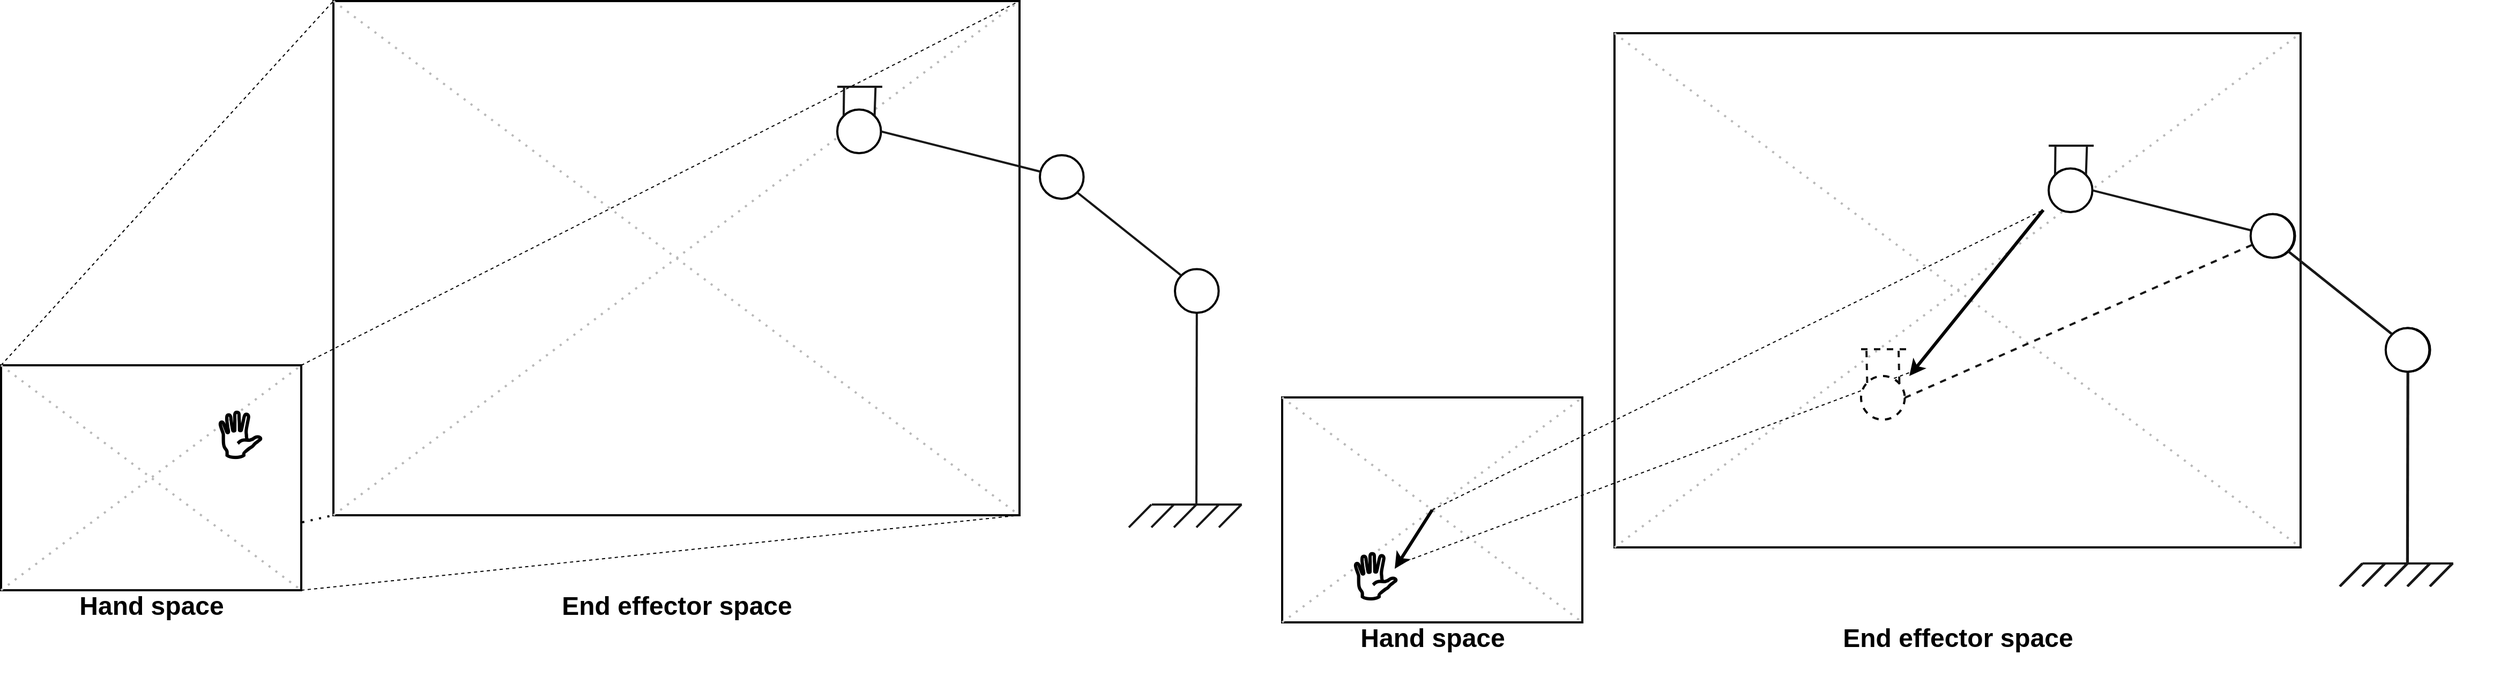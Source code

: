 <mxfile version="20.3.0" type="device"><diagram id="L-NpVpmuaEqa1l81kuw3" name="Page-1"><mxGraphModel dx="2585" dy="1602" grid="1" gridSize="5" guides="1" tooltips="1" connect="1" arrows="1" fold="1" page="1" pageScale="1" pageWidth="3300" pageHeight="4681" math="0" shadow="0"><root><mxCell id="0"/><mxCell id="1" parent="0"/><mxCell id="5AlNeJW1zDIWm9PT4naR-1" value="" style="whiteSpace=wrap;html=1;imageAspect=0;imageWidth=24;aspect=fixed;strokeWidth=2;" vertex="1" parent="1"><mxGeometry x="710" y="220" width="640" height="480" as="geometry"/></mxCell><mxCell id="5AlNeJW1zDIWm9PT4naR-3" value="" style="endArrow=none;dashed=1;html=1;rounded=0;exitX=0;exitY=0;exitDx=0;exitDy=0;entryX=0;entryY=0;entryDx=0;entryDy=0;" edge="1" parent="1" source="5AlNeJW1zDIWm9PT4naR-2" target="5AlNeJW1zDIWm9PT4naR-1"><mxGeometry width="50" height="50" relative="1" as="geometry"><mxPoint x="730" y="590" as="sourcePoint"/><mxPoint x="780" y="540" as="targetPoint"/></mxGeometry></mxCell><mxCell id="5AlNeJW1zDIWm9PT4naR-4" value="" style="endArrow=none;dashed=1;html=1;rounded=0;exitX=1;exitY=0;exitDx=0;exitDy=0;entryX=1;entryY=0;entryDx=0;entryDy=0;" edge="1" parent="1" source="5AlNeJW1zDIWm9PT4naR-2" target="5AlNeJW1zDIWm9PT4naR-1"><mxGeometry width="50" height="50" relative="1" as="geometry"><mxPoint x="730" y="590" as="sourcePoint"/><mxPoint x="780" y="540" as="targetPoint"/></mxGeometry></mxCell><mxCell id="5AlNeJW1zDIWm9PT4naR-5" value="" style="endArrow=none;dashed=1;html=1;dashPattern=1 3;strokeWidth=2;rounded=0;exitX=0;exitY=1;exitDx=0;exitDy=0;entryX=0;entryY=1;entryDx=0;entryDy=0;" edge="1" parent="1" source="5AlNeJW1zDIWm9PT4naR-2" target="5AlNeJW1zDIWm9PT4naR-1"><mxGeometry width="50" height="50" relative="1" as="geometry"><mxPoint x="730" y="590" as="sourcePoint"/><mxPoint x="780" y="540" as="targetPoint"/></mxGeometry></mxCell><mxCell id="5AlNeJW1zDIWm9PT4naR-2" value="" style="whiteSpace=wrap;html=1;imageAspect=0;imageWidth=24;aspect=fixed;strokeWidth=2;" vertex="1" parent="1"><mxGeometry x="400" y="560" width="280" height="210" as="geometry"/></mxCell><mxCell id="5AlNeJW1zDIWm9PT4naR-7" value="" style="endArrow=none;dashed=1;html=1;dashPattern=1 3;strokeWidth=2;rounded=0;exitX=0;exitY=0;exitDx=0;exitDy=0;entryX=1;entryY=1;entryDx=0;entryDy=0;strokeColor=#B8B8B8;" edge="1" parent="1" source="5AlNeJW1zDIWm9PT4naR-2" target="5AlNeJW1zDIWm9PT4naR-2"><mxGeometry width="50" height="50" relative="1" as="geometry"><mxPoint x="730" y="590" as="sourcePoint"/><mxPoint x="780" y="540" as="targetPoint"/></mxGeometry></mxCell><mxCell id="5AlNeJW1zDIWm9PT4naR-8" value="" style="endArrow=none;dashed=1;html=1;dashPattern=1 3;strokeWidth=2;rounded=0;exitX=0;exitY=1;exitDx=0;exitDy=0;entryX=1;entryY=0;entryDx=0;entryDy=0;strokeColor=#B8B8B8;" edge="1" parent="1" source="5AlNeJW1zDIWm9PT4naR-2" target="5AlNeJW1zDIWm9PT4naR-2"><mxGeometry width="50" height="50" relative="1" as="geometry"><mxPoint x="730" y="590" as="sourcePoint"/><mxPoint x="780" y="540" as="targetPoint"/></mxGeometry></mxCell><mxCell id="5AlNeJW1zDIWm9PT4naR-9" value="" style="endArrow=none;dashed=1;html=1;dashPattern=1 3;strokeWidth=2;rounded=0;exitX=0;exitY=1;exitDx=0;exitDy=0;entryX=1;entryY=0;entryDx=0;entryDy=0;strokeColor=#B8B8B8;" edge="1" parent="1" source="5AlNeJW1zDIWm9PT4naR-1" target="5AlNeJW1zDIWm9PT4naR-1"><mxGeometry width="50" height="50" relative="1" as="geometry"><mxPoint x="730" y="590" as="sourcePoint"/><mxPoint x="780" y="540" as="targetPoint"/></mxGeometry></mxCell><mxCell id="5AlNeJW1zDIWm9PT4naR-10" value="" style="endArrow=none;dashed=1;html=1;dashPattern=1 3;strokeWidth=2;rounded=0;exitX=0;exitY=0;exitDx=0;exitDy=0;strokeColor=#B8B8B8;" edge="1" parent="1" source="5AlNeJW1zDIWm9PT4naR-1"><mxGeometry width="50" height="50" relative="1" as="geometry"><mxPoint x="730" y="590" as="sourcePoint"/><mxPoint x="1350" y="700" as="targetPoint"/></mxGeometry></mxCell><mxCell id="5AlNeJW1zDIWm9PT4naR-11" value="&lt;h1&gt;Hand space&lt;/h1&gt;" style="text;html=1;align=center;verticalAlign=middle;resizable=0;points=[];autosize=1;strokeColor=none;fillColor=none;" vertex="1" parent="1"><mxGeometry x="460" y="750" width="160" height="70" as="geometry"/></mxCell><mxCell id="5AlNeJW1zDIWm9PT4naR-12" value="&lt;h1&gt;End effector space&lt;/h1&gt;" style="text;html=1;align=center;verticalAlign=middle;resizable=0;points=[];autosize=1;strokeColor=none;fillColor=none;" vertex="1" parent="1"><mxGeometry x="910" y="750" width="240" height="70" as="geometry"/></mxCell><mxCell id="5AlNeJW1zDIWm9PT4naR-13" value="" style="endArrow=none;dashed=1;html=1;rounded=0;exitX=1;exitY=1;exitDx=0;exitDy=0;entryX=1;entryY=1;entryDx=0;entryDy=0;" edge="1" parent="1" source="5AlNeJW1zDIWm9PT4naR-2" target="5AlNeJW1zDIWm9PT4naR-1"><mxGeometry width="50" height="50" relative="1" as="geometry"><mxPoint x="680" y="770" as="sourcePoint"/><mxPoint x="1350" y="700" as="targetPoint"/></mxGeometry></mxCell><mxCell id="5AlNeJW1zDIWm9PT4naR-17" value="&lt;h1 style=&quot;font-size: 40px;&quot;&gt;🖐&lt;/h1&gt;" style="text;html=1;align=center;verticalAlign=middle;resizable=0;points=[];autosize=1;strokeColor=none;fillColor=none;fontSize=40;" vertex="1" parent="1"><mxGeometry x="589" y="568" width="65" height="120" as="geometry"/></mxCell><mxCell id="5AlNeJW1zDIWm9PT4naR-36" value="" style="group" vertex="1" connectable="0" parent="1"><mxGeometry x="1180" y="300" width="420" height="415" as="geometry"/></mxCell><mxCell id="5AlNeJW1zDIWm9PT4naR-19" value="" style="endArrow=none;html=1;rounded=0;strokeColor=#171717;strokeWidth=2;" edge="1" parent="5AlNeJW1zDIWm9PT4naR-36"><mxGeometry width="50" height="50" relative="1" as="geometry"><mxPoint x="293.38" y="389.998" as="sourcePoint"/><mxPoint x="377.38" y="389.998" as="targetPoint"/></mxGeometry></mxCell><mxCell id="5AlNeJW1zDIWm9PT4naR-20" value="" style="endArrow=none;html=1;rounded=0;strokeColor=#171717;strokeWidth=2;" edge="1" parent="5AlNeJW1zDIWm9PT4naR-36"><mxGeometry width="50" height="50" relative="1" as="geometry"><mxPoint x="272" y="411.28" as="sourcePoint"/><mxPoint x="293" y="389.998" as="targetPoint"/></mxGeometry></mxCell><mxCell id="5AlNeJW1zDIWm9PT4naR-21" value="" style="endArrow=none;html=1;rounded=0;strokeColor=#171717;strokeWidth=2;" edge="1" parent="5AlNeJW1zDIWm9PT4naR-36"><mxGeometry width="50" height="50" relative="1" as="geometry"><mxPoint x="293" y="411.28" as="sourcePoint"/><mxPoint x="314.0" y="389.998" as="targetPoint"/></mxGeometry></mxCell><mxCell id="5AlNeJW1zDIWm9PT4naR-22" value="" style="endArrow=none;html=1;rounded=0;strokeColor=#171717;strokeWidth=2;" edge="1" parent="5AlNeJW1zDIWm9PT4naR-36"><mxGeometry width="50" height="50" relative="1" as="geometry"><mxPoint x="314.0" y="411.28" as="sourcePoint"/><mxPoint x="335.0" y="389.998" as="targetPoint"/></mxGeometry></mxCell><mxCell id="5AlNeJW1zDIWm9PT4naR-23" value="" style="endArrow=none;html=1;rounded=0;strokeColor=#171717;strokeWidth=2;" edge="1" parent="5AlNeJW1zDIWm9PT4naR-36"><mxGeometry width="50" height="50" relative="1" as="geometry"><mxPoint x="335.0" y="411.28" as="sourcePoint"/><mxPoint x="356" y="389.998" as="targetPoint"/></mxGeometry></mxCell><mxCell id="5AlNeJW1zDIWm9PT4naR-24" value="" style="endArrow=none;html=1;rounded=0;strokeColor=#171717;strokeWidth=2;" edge="1" parent="5AlNeJW1zDIWm9PT4naR-36"><mxGeometry width="50" height="50" relative="1" as="geometry"><mxPoint x="356" y="411.28" as="sourcePoint"/><mxPoint x="377" y="389.998" as="targetPoint"/></mxGeometry></mxCell><mxCell id="5AlNeJW1zDIWm9PT4naR-25" value="" style="endArrow=none;html=1;rounded=0;strokeColor=#171717;strokeWidth=2;exitX=0.5;exitY=1;exitDx=0;exitDy=0;" edge="1" parent="5AlNeJW1zDIWm9PT4naR-36" source="5AlNeJW1zDIWm9PT4naR-29"><mxGeometry width="50" height="50" relative="1" as="geometry"><mxPoint x="336" y="223.462" as="sourcePoint"/><mxPoint x="335" y="390" as="targetPoint"/></mxGeometry></mxCell><mxCell id="5AlNeJW1zDIWm9PT4naR-28" value="" style="ellipse;whiteSpace=wrap;html=1;aspect=fixed;strokeWidth=2;" vertex="1" parent="5AlNeJW1zDIWm9PT4naR-36"><mxGeometry x="189.0" y="63.846" width="40.769" height="40.769" as="geometry"/></mxCell><mxCell id="5AlNeJW1zDIWm9PT4naR-29" value="" style="ellipse;whiteSpace=wrap;html=1;aspect=fixed;strokeWidth=2;" vertex="1" parent="5AlNeJW1zDIWm9PT4naR-36"><mxGeometry x="315" y="170.256" width="40.769" height="40.769" as="geometry"/></mxCell><mxCell id="5AlNeJW1zDIWm9PT4naR-26" value="" style="endArrow=none;html=1;rounded=0;strokeColor=#171717;strokeWidth=2;entryX=1;entryY=1;entryDx=0;entryDy=0;exitX=0;exitY=0;exitDx=0;exitDy=0;" edge="1" parent="5AlNeJW1zDIWm9PT4naR-36" source="5AlNeJW1zDIWm9PT4naR-29" target="5AlNeJW1zDIWm9PT4naR-28"><mxGeometry width="50" height="50" relative="1" as="geometry"><mxPoint x="315" y="202.179" as="sourcePoint"/><mxPoint x="189.0" y="159.615" as="targetPoint"/></mxGeometry></mxCell><mxCell id="5AlNeJW1zDIWm9PT4naR-32" value="" style="ellipse;whiteSpace=wrap;html=1;aspect=fixed;strokeWidth=2;" vertex="1" parent="5AlNeJW1zDIWm9PT4naR-36"><mxGeometry y="21.282" width="40.769" height="40.769" as="geometry"/></mxCell><mxCell id="5AlNeJW1zDIWm9PT4naR-27" value="" style="endArrow=none;html=1;rounded=0;strokeColor=#171717;strokeWidth=2;exitX=1;exitY=0.5;exitDx=0;exitDy=0;" edge="1" parent="5AlNeJW1zDIWm9PT4naR-36" source="5AlNeJW1zDIWm9PT4naR-32" target="5AlNeJW1zDIWm9PT4naR-28"><mxGeometry width="50" height="50" relative="1" as="geometry"><mxPoint x="42" y="42.564" as="sourcePoint"/><mxPoint x="21.0" y="106.41" as="targetPoint"/></mxGeometry></mxCell><mxCell id="5AlNeJW1zDIWm9PT4naR-33" value="" style="endArrow=none;html=1;rounded=0;strokeColor=#171717;strokeWidth=2;exitX=0;exitY=0;exitDx=0;exitDy=0;" edge="1" parent="5AlNeJW1zDIWm9PT4naR-36" source="5AlNeJW1zDIWm9PT4naR-32"><mxGeometry width="50" height="50" relative="1" as="geometry"><mxPoint x="252" y="42.564" as="sourcePoint"/><mxPoint x="6.3" as="targetPoint"/></mxGeometry></mxCell><mxCell id="5AlNeJW1zDIWm9PT4naR-34" value="" style="endArrow=none;html=1;rounded=0;strokeColor=#171717;strokeWidth=2;exitX=1;exitY=0;exitDx=0;exitDy=0;" edge="1" parent="5AlNeJW1zDIWm9PT4naR-36" source="5AlNeJW1zDIWm9PT4naR-32"><mxGeometry width="50" height="50" relative="1" as="geometry"><mxPoint x="27.151" y="48.797" as="sourcePoint"/><mxPoint x="35.7" as="targetPoint"/></mxGeometry></mxCell><mxCell id="5AlNeJW1zDIWm9PT4naR-35" value="" style="endArrow=none;html=1;rounded=0;strokeColor=#171717;strokeWidth=2;" edge="1" parent="5AlNeJW1zDIWm9PT4naR-36"><mxGeometry width="50" height="50" relative="1" as="geometry"><mxPoint x="42" as="sourcePoint"/><mxPoint as="targetPoint"/></mxGeometry></mxCell><mxCell id="5AlNeJW1zDIWm9PT4naR-38" value="" style="whiteSpace=wrap;html=1;imageAspect=0;imageWidth=24;aspect=fixed;strokeWidth=2;connectable=0;" vertex="1" parent="1"><mxGeometry x="1905" y="250" width="640" height="480" as="geometry"/></mxCell><mxCell id="5AlNeJW1zDIWm9PT4naR-42" value="" style="whiteSpace=wrap;html=1;imageAspect=0;imageWidth=24;aspect=fixed;strokeWidth=2;connectable=0;" vertex="1" parent="1"><mxGeometry x="1595" y="590" width="280" height="210" as="geometry"/></mxCell><mxCell id="5AlNeJW1zDIWm9PT4naR-43" value="" style="endArrow=none;dashed=1;html=1;dashPattern=1 3;strokeWidth=2;rounded=0;exitX=0;exitY=0;exitDx=0;exitDy=0;entryX=1;entryY=1;entryDx=0;entryDy=0;strokeColor=#B8B8B8;" edge="1" parent="1" source="5AlNeJW1zDIWm9PT4naR-42" target="5AlNeJW1zDIWm9PT4naR-42"><mxGeometry width="50" height="50" relative="1" as="geometry"><mxPoint x="1925" y="620" as="sourcePoint"/><mxPoint x="1975" y="570" as="targetPoint"/></mxGeometry></mxCell><mxCell id="5AlNeJW1zDIWm9PT4naR-44" value="" style="endArrow=none;dashed=1;html=1;dashPattern=1 3;strokeWidth=2;rounded=0;entryX=1;entryY=0;entryDx=0;entryDy=0;strokeColor=#B8B8B8;startArrow=none;" edge="1" parent="1" target="5AlNeJW1zDIWm9PT4naR-42"><mxGeometry width="50" height="50" relative="1" as="geometry"><mxPoint x="1595" y="800" as="sourcePoint"/><mxPoint x="1975" y="570" as="targetPoint"/></mxGeometry></mxCell><mxCell id="5AlNeJW1zDIWm9PT4naR-45" value="" style="endArrow=none;dashed=1;html=1;dashPattern=1 3;strokeWidth=2;rounded=0;exitX=0;exitY=1;exitDx=0;exitDy=0;entryX=1;entryY=0;entryDx=0;entryDy=0;strokeColor=#B8B8B8;" edge="1" parent="1" source="5AlNeJW1zDIWm9PT4naR-38" target="5AlNeJW1zDIWm9PT4naR-38"><mxGeometry width="50" height="50" relative="1" as="geometry"><mxPoint x="1925" y="620" as="sourcePoint"/><mxPoint x="1975" y="570" as="targetPoint"/></mxGeometry></mxCell><mxCell id="5AlNeJW1zDIWm9PT4naR-46" value="" style="endArrow=none;dashed=1;html=1;dashPattern=1 3;strokeWidth=2;rounded=0;exitX=0;exitY=0;exitDx=0;exitDy=0;strokeColor=#B8B8B8;" edge="1" parent="1" source="5AlNeJW1zDIWm9PT4naR-38"><mxGeometry width="50" height="50" relative="1" as="geometry"><mxPoint x="1925" y="620" as="sourcePoint"/><mxPoint x="2545" y="730" as="targetPoint"/></mxGeometry></mxCell><mxCell id="5AlNeJW1zDIWm9PT4naR-47" value="&lt;h1&gt;Hand space&lt;/h1&gt;" style="text;html=1;align=center;verticalAlign=middle;resizable=0;points=[];autosize=1;strokeColor=none;fillColor=none;" vertex="1" parent="1"><mxGeometry x="1655" y="780" width="160" height="70" as="geometry"/></mxCell><mxCell id="5AlNeJW1zDIWm9PT4naR-48" value="&lt;h1&gt;End effector space&lt;/h1&gt;" style="text;html=1;align=center;verticalAlign=middle;resizable=0;points=[];autosize=1;strokeColor=none;fillColor=none;" vertex="1" parent="1"><mxGeometry x="2105" y="780" width="240" height="70" as="geometry"/></mxCell><mxCell id="5AlNeJW1zDIWm9PT4naR-49" value="" style="endArrow=none;dashed=1;html=1;rounded=0;anchorPointDirection=0;" edge="1" parent="1"><mxGeometry width="50" height="50" relative="1" as="geometry"><mxPoint x="1705" y="745" as="sourcePoint"/><mxPoint x="2185" y="565" as="targetPoint"/></mxGeometry></mxCell><mxCell id="5AlNeJW1zDIWm9PT4naR-51" value="" style="group" vertex="1" connectable="0" parent="1"><mxGeometry x="2310" y="355" width="420" height="415" as="geometry"/></mxCell><mxCell id="5AlNeJW1zDIWm9PT4naR-52" value="" style="endArrow=none;html=1;rounded=0;strokeColor=#171717;strokeWidth=2;" edge="1" parent="5AlNeJW1zDIWm9PT4naR-51"><mxGeometry width="50" height="50" relative="1" as="geometry"><mxPoint x="293.38" y="389.998" as="sourcePoint"/><mxPoint x="377.38" y="389.998" as="targetPoint"/></mxGeometry></mxCell><mxCell id="5AlNeJW1zDIWm9PT4naR-53" value="" style="endArrow=none;html=1;rounded=0;strokeColor=#171717;strokeWidth=2;" edge="1" parent="5AlNeJW1zDIWm9PT4naR-51"><mxGeometry width="50" height="50" relative="1" as="geometry"><mxPoint x="272" y="411.28" as="sourcePoint"/><mxPoint x="293" y="389.998" as="targetPoint"/></mxGeometry></mxCell><mxCell id="5AlNeJW1zDIWm9PT4naR-54" value="" style="endArrow=none;html=1;rounded=0;strokeColor=#171717;strokeWidth=2;" edge="1" parent="5AlNeJW1zDIWm9PT4naR-51"><mxGeometry width="50" height="50" relative="1" as="geometry"><mxPoint x="293" y="411.28" as="sourcePoint"/><mxPoint x="314.0" y="389.998" as="targetPoint"/></mxGeometry></mxCell><mxCell id="5AlNeJW1zDIWm9PT4naR-55" value="" style="endArrow=none;html=1;rounded=0;strokeColor=#171717;strokeWidth=2;" edge="1" parent="5AlNeJW1zDIWm9PT4naR-51"><mxGeometry width="50" height="50" relative="1" as="geometry"><mxPoint x="314.0" y="411.28" as="sourcePoint"/><mxPoint x="335.0" y="389.998" as="targetPoint"/></mxGeometry></mxCell><mxCell id="5AlNeJW1zDIWm9PT4naR-56" value="" style="endArrow=none;html=1;rounded=0;strokeColor=#171717;strokeWidth=2;" edge="1" parent="5AlNeJW1zDIWm9PT4naR-51"><mxGeometry width="50" height="50" relative="1" as="geometry"><mxPoint x="335.0" y="411.28" as="sourcePoint"/><mxPoint x="356" y="389.998" as="targetPoint"/></mxGeometry></mxCell><mxCell id="5AlNeJW1zDIWm9PT4naR-57" value="" style="endArrow=none;html=1;rounded=0;strokeColor=#171717;strokeWidth=2;" edge="1" parent="5AlNeJW1zDIWm9PT4naR-51"><mxGeometry width="50" height="50" relative="1" as="geometry"><mxPoint x="356" y="411.28" as="sourcePoint"/><mxPoint x="377" y="389.998" as="targetPoint"/></mxGeometry></mxCell><mxCell id="5AlNeJW1zDIWm9PT4naR-58" value="" style="endArrow=none;html=1;rounded=0;strokeColor=#171717;strokeWidth=2;exitX=0.5;exitY=1;exitDx=0;exitDy=0;" edge="1" parent="5AlNeJW1zDIWm9PT4naR-51" source="5AlNeJW1zDIWm9PT4naR-60"><mxGeometry width="50" height="50" relative="1" as="geometry"><mxPoint x="336" y="223.462" as="sourcePoint"/><mxPoint x="335" y="390" as="targetPoint"/></mxGeometry></mxCell><mxCell id="5AlNeJW1zDIWm9PT4naR-59" value="" style="ellipse;whiteSpace=wrap;html=1;aspect=fixed;strokeWidth=2;" vertex="1" parent="5AlNeJW1zDIWm9PT4naR-51"><mxGeometry x="189.0" y="63.846" width="40.769" height="40.769" as="geometry"/></mxCell><mxCell id="5AlNeJW1zDIWm9PT4naR-60" value="" style="ellipse;whiteSpace=wrap;html=1;aspect=fixed;strokeWidth=2;" vertex="1" parent="5AlNeJW1zDIWm9PT4naR-51"><mxGeometry x="315" y="170.256" width="40.769" height="40.769" as="geometry"/></mxCell><mxCell id="5AlNeJW1zDIWm9PT4naR-61" value="" style="endArrow=none;html=1;rounded=0;strokeColor=#171717;strokeWidth=2;entryX=1;entryY=1;entryDx=0;entryDy=0;exitX=0;exitY=0;exitDx=0;exitDy=0;" edge="1" parent="5AlNeJW1zDIWm9PT4naR-51" source="5AlNeJW1zDIWm9PT4naR-60" target="5AlNeJW1zDIWm9PT4naR-59"><mxGeometry width="50" height="50" relative="1" as="geometry"><mxPoint x="315" y="202.179" as="sourcePoint"/><mxPoint x="189.0" y="159.615" as="targetPoint"/></mxGeometry></mxCell><mxCell id="5AlNeJW1zDIWm9PT4naR-62" value="" style="ellipse;whiteSpace=wrap;html=1;aspect=fixed;strokeWidth=2;" vertex="1" parent="5AlNeJW1zDIWm9PT4naR-51"><mxGeometry y="21.282" width="40.769" height="40.769" as="geometry"/></mxCell><mxCell id="5AlNeJW1zDIWm9PT4naR-63" value="" style="endArrow=none;html=1;rounded=0;strokeColor=#171717;strokeWidth=2;exitX=1;exitY=0.5;exitDx=0;exitDy=0;" edge="1" parent="5AlNeJW1zDIWm9PT4naR-51" source="5AlNeJW1zDIWm9PT4naR-62" target="5AlNeJW1zDIWm9PT4naR-59"><mxGeometry width="50" height="50" relative="1" as="geometry"><mxPoint x="42" y="42.564" as="sourcePoint"/><mxPoint x="21.0" y="106.41" as="targetPoint"/></mxGeometry></mxCell><mxCell id="5AlNeJW1zDIWm9PT4naR-64" value="" style="endArrow=none;html=1;rounded=0;strokeColor=#171717;strokeWidth=2;exitX=0;exitY=0;exitDx=0;exitDy=0;" edge="1" parent="5AlNeJW1zDIWm9PT4naR-51" source="5AlNeJW1zDIWm9PT4naR-62"><mxGeometry width="50" height="50" relative="1" as="geometry"><mxPoint x="252" y="42.564" as="sourcePoint"/><mxPoint x="6.3" as="targetPoint"/></mxGeometry></mxCell><mxCell id="5AlNeJW1zDIWm9PT4naR-65" value="" style="endArrow=none;html=1;rounded=0;strokeColor=#171717;strokeWidth=2;exitX=1;exitY=0;exitDx=0;exitDy=0;" edge="1" parent="5AlNeJW1zDIWm9PT4naR-51" source="5AlNeJW1zDIWm9PT4naR-62"><mxGeometry width="50" height="50" relative="1" as="geometry"><mxPoint x="27.151" y="48.797" as="sourcePoint"/><mxPoint x="35.7" as="targetPoint"/></mxGeometry></mxCell><mxCell id="5AlNeJW1zDIWm9PT4naR-66" value="" style="endArrow=none;html=1;rounded=0;strokeColor=#171717;strokeWidth=2;" edge="1" parent="5AlNeJW1zDIWm9PT4naR-51"><mxGeometry width="50" height="50" relative="1" as="geometry"><mxPoint x="42" as="sourcePoint"/><mxPoint as="targetPoint"/></mxGeometry></mxCell><mxCell id="5AlNeJW1zDIWm9PT4naR-68" value="" style="group" vertex="1" connectable="0" parent="5AlNeJW1zDIWm9PT4naR-51"><mxGeometry x="-0.62" width="420" height="415" as="geometry"/></mxCell><mxCell id="5AlNeJW1zDIWm9PT4naR-69" value="" style="endArrow=none;html=1;rounded=0;strokeColor=#171717;strokeWidth=2;" edge="1" parent="5AlNeJW1zDIWm9PT4naR-68"><mxGeometry width="50" height="50" relative="1" as="geometry"><mxPoint x="293.38" y="389.998" as="sourcePoint"/><mxPoint x="377.38" y="389.998" as="targetPoint"/></mxGeometry></mxCell><mxCell id="5AlNeJW1zDIWm9PT4naR-70" value="" style="endArrow=none;html=1;rounded=0;strokeColor=#171717;strokeWidth=2;" edge="1" parent="5AlNeJW1zDIWm9PT4naR-68"><mxGeometry width="50" height="50" relative="1" as="geometry"><mxPoint x="272" y="411.28" as="sourcePoint"/><mxPoint x="293" y="389.998" as="targetPoint"/></mxGeometry></mxCell><mxCell id="5AlNeJW1zDIWm9PT4naR-71" value="" style="endArrow=none;html=1;rounded=0;strokeColor=#171717;strokeWidth=2;" edge="1" parent="5AlNeJW1zDIWm9PT4naR-68"><mxGeometry width="50" height="50" relative="1" as="geometry"><mxPoint x="293" y="411.28" as="sourcePoint"/><mxPoint x="314.0" y="389.998" as="targetPoint"/></mxGeometry></mxCell><mxCell id="5AlNeJW1zDIWm9PT4naR-72" value="" style="endArrow=none;html=1;rounded=0;strokeColor=#171717;strokeWidth=2;" edge="1" parent="5AlNeJW1zDIWm9PT4naR-68"><mxGeometry width="50" height="50" relative="1" as="geometry"><mxPoint x="314.0" y="411.28" as="sourcePoint"/><mxPoint x="335.0" y="389.998" as="targetPoint"/></mxGeometry></mxCell><mxCell id="5AlNeJW1zDIWm9PT4naR-73" value="" style="endArrow=none;html=1;rounded=0;strokeColor=#171717;strokeWidth=2;" edge="1" parent="5AlNeJW1zDIWm9PT4naR-68"><mxGeometry width="50" height="50" relative="1" as="geometry"><mxPoint x="335.0" y="411.28" as="sourcePoint"/><mxPoint x="356" y="389.998" as="targetPoint"/></mxGeometry></mxCell><mxCell id="5AlNeJW1zDIWm9PT4naR-74" value="" style="endArrow=none;html=1;rounded=0;strokeColor=#171717;strokeWidth=2;" edge="1" parent="5AlNeJW1zDIWm9PT4naR-68"><mxGeometry width="50" height="50" relative="1" as="geometry"><mxPoint x="356" y="411.28" as="sourcePoint"/><mxPoint x="377" y="389.998" as="targetPoint"/></mxGeometry></mxCell><mxCell id="5AlNeJW1zDIWm9PT4naR-75" value="" style="endArrow=none;html=1;rounded=0;strokeColor=#171717;strokeWidth=2;exitX=0.5;exitY=1;exitDx=0;exitDy=0;" edge="1" parent="5AlNeJW1zDIWm9PT4naR-68" source="5AlNeJW1zDIWm9PT4naR-77"><mxGeometry width="50" height="50" relative="1" as="geometry"><mxPoint x="336" y="223.462" as="sourcePoint"/><mxPoint x="335" y="390" as="targetPoint"/></mxGeometry></mxCell><mxCell id="5AlNeJW1zDIWm9PT4naR-76" value="" style="ellipse;whiteSpace=wrap;html=1;aspect=fixed;strokeWidth=2;" vertex="1" parent="5AlNeJW1zDIWm9PT4naR-68"><mxGeometry x="189.0" y="63.846" width="40.769" height="40.769" as="geometry"/></mxCell><mxCell id="5AlNeJW1zDIWm9PT4naR-77" value="" style="ellipse;whiteSpace=wrap;html=1;aspect=fixed;strokeWidth=2;" vertex="1" parent="5AlNeJW1zDIWm9PT4naR-68"><mxGeometry x="315" y="170.256" width="40.769" height="40.769" as="geometry"/></mxCell><mxCell id="5AlNeJW1zDIWm9PT4naR-78" value="" style="endArrow=none;html=1;rounded=0;strokeColor=#171717;strokeWidth=2;entryX=1;entryY=1;entryDx=0;entryDy=0;exitX=0;exitY=0;exitDx=0;exitDy=0;" edge="1" parent="5AlNeJW1zDIWm9PT4naR-68" source="5AlNeJW1zDIWm9PT4naR-77" target="5AlNeJW1zDIWm9PT4naR-76"><mxGeometry width="50" height="50" relative="1" as="geometry"><mxPoint x="315" y="202.179" as="sourcePoint"/><mxPoint x="189.0" y="159.615" as="targetPoint"/></mxGeometry></mxCell><mxCell id="5AlNeJW1zDIWm9PT4naR-50" value="&lt;h1 style=&quot;font-size: 40px;&quot;&gt;🖐&lt;/h1&gt;" style="text;html=1;align=center;verticalAlign=middle;resizable=0;points=[];autosize=1;strokeColor=none;fillColor=none;connectable=0;fontSize=40;" vertex="1" parent="1"><mxGeometry x="1648" y="700" width="65" height="120" as="geometry"/></mxCell><mxCell id="5AlNeJW1zDIWm9PT4naR-79" value="" style="ellipse;whiteSpace=wrap;html=1;aspect=fixed;strokeWidth=2;dashed=1;" vertex="1" parent="1"><mxGeometry x="2135" y="570.002" width="40.769" height="40.769" as="geometry"/></mxCell><mxCell id="5AlNeJW1zDIWm9PT4naR-80" value="" style="endArrow=none;html=1;rounded=0;strokeColor=#171717;strokeWidth=2;exitX=1;exitY=0.5;exitDx=0;exitDy=0;dashed=1;" edge="1" parent="1" source="5AlNeJW1zDIWm9PT4naR-79" target="5AlNeJW1zDIWm9PT4naR-76"><mxGeometry width="50" height="50" relative="1" as="geometry"><mxPoint x="2351.38" y="397.564" as="sourcePoint"/><mxPoint x="2330.38" y="461.41" as="targetPoint"/></mxGeometry></mxCell><mxCell id="5AlNeJW1zDIWm9PT4naR-83" value="" style="endArrow=none;html=1;rounded=0;strokeColor=#171717;strokeWidth=2;dashed=1;" edge="1" parent="1"><mxGeometry width="50" height="50" relative="1" as="geometry"><mxPoint x="2177" y="545" as="sourcePoint"/><mxPoint x="2135" y="545" as="targetPoint"/></mxGeometry></mxCell><mxCell id="5AlNeJW1zDIWm9PT4naR-85" value="" style="endArrow=none;html=1;rounded=0;strokeColor=#171717;strokeWidth=2;exitX=0.14;exitY=0.16;exitDx=0;exitDy=0;exitPerimeter=0;dashed=1;" edge="1" parent="1" source="5AlNeJW1zDIWm9PT4naR-79"><mxGeometry width="50" height="50" relative="1" as="geometry"><mxPoint x="2110" y="600" as="sourcePoint"/><mxPoint x="2140" y="545" as="targetPoint"/></mxGeometry></mxCell><mxCell id="5AlNeJW1zDIWm9PT4naR-86" value="" style="endArrow=none;html=1;rounded=0;strokeColor=#171717;strokeWidth=2;exitX=0.14;exitY=0.16;exitDx=0;exitDy=0;exitPerimeter=0;dashed=1;" edge="1" parent="1"><mxGeometry width="50" height="50" relative="1" as="geometry"><mxPoint x="2170.708" y="576.525" as="sourcePoint"/><mxPoint x="2170" y="545" as="targetPoint"/></mxGeometry></mxCell><mxCell id="5AlNeJW1zDIWm9PT4naR-87" value="" style="endArrow=classic;html=1;rounded=0;strokeColor=default;strokeWidth=3;" edge="1" parent="1"><mxGeometry width="50" height="50" relative="1" as="geometry"><mxPoint x="2305" y="415" as="sourcePoint"/><mxPoint x="2180" y="570" as="targetPoint"/></mxGeometry></mxCell><mxCell id="5AlNeJW1zDIWm9PT4naR-88" value="" style="endArrow=classic;html=1;rounded=0;strokeColor=default;strokeWidth=3;" edge="1" parent="1"><mxGeometry width="50" height="50" relative="1" as="geometry"><mxPoint x="1735" y="695" as="sourcePoint"/><mxPoint x="1700" y="750" as="targetPoint"/></mxGeometry></mxCell><mxCell id="5AlNeJW1zDIWm9PT4naR-89" value="" style="endArrow=none;dashed=1;html=1;rounded=0;anchorPointDirection=0;" edge="1" parent="1"><mxGeometry width="50" height="50" relative="1" as="geometry"><mxPoint x="1735" y="695" as="sourcePoint"/><mxPoint x="2305" y="415" as="targetPoint"/></mxGeometry></mxCell></root></mxGraphModel></diagram></mxfile>